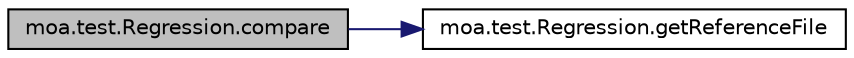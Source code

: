 digraph G
{
  edge [fontname="Helvetica",fontsize="10",labelfontname="Helvetica",labelfontsize="10"];
  node [fontname="Helvetica",fontsize="10",shape=record];
  rankdir=LR;
  Node1 [label="moa.test.Regression.compare",height=0.2,width=0.4,color="black", fillcolor="grey75", style="filled" fontcolor="black"];
  Node1 -> Node2 [color="midnightblue",fontsize="10",style="solid",fontname="Helvetica"];
  Node2 [label="moa.test.Regression.getReferenceFile",height=0.2,width=0.4,color="black", fillcolor="white", style="filled",URL="$classmoa_1_1test_1_1Regression.html#a82c15c0afe4b4053624da4301c086cb7",tooltip="Returns the file for storing the reference data in."];
}
